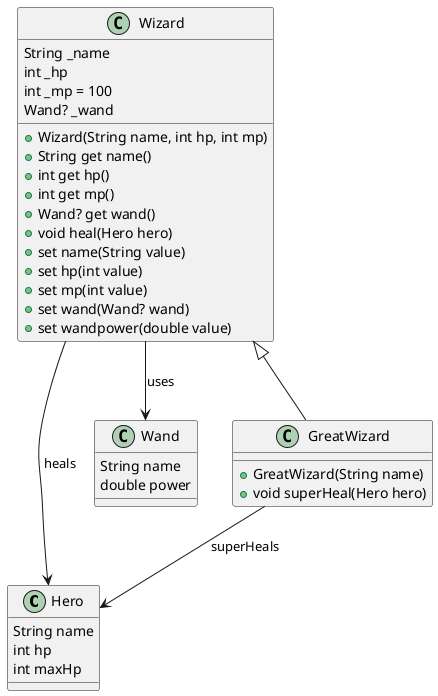 @startuml

class Hero {
  String name
  int hp
  int maxHp
}

class Wand {
  String name
  double power
}

class Wizard {
  String _name
  int _hp
  int _mp = 100
  Wand? _wand

  +Wizard(String name, int hp, int mp)
  +String get name()
  +int get hp()
  +int get mp()
  +Wand? get wand()
  +void heal(Hero hero)
  +set name(String value)
  +set hp(int value)
  +set mp(int value)
  +set wand(Wand? wand)
  +set wandpower(double value)
}

class GreatWizard {
  +GreatWizard(String name)
  +void superHeal(Hero hero)
}

Wizard <|-- GreatWizard
Wizard --> Hero : heals
GreatWizard --> Hero : superHeals
Wizard --> Wand : uses

@enduml